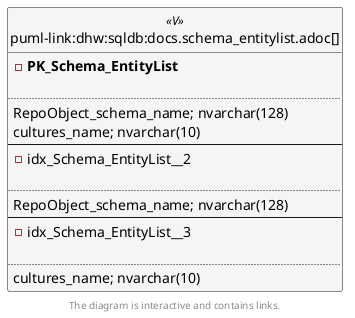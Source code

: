 @startuml
left to right direction
'top to bottom direction
hide circle
'avoide "." issues:
set namespaceSeparator none


skinparam class {
  BackgroundColor White
  BackgroundColor<<FN>> Yellow
  BackgroundColor<<FS>> Yellow
  BackgroundColor<<FT>> LightGray
  BackgroundColor<<IF>> Yellow
  BackgroundColor<<IS>> Yellow
  BackgroundColor<<P>> Aqua
  BackgroundColor<<PC>> Aqua
  BackgroundColor<<SN>> Yellow
  BackgroundColor<<SO>> SlateBlue
  BackgroundColor<<TF>> LightGray
  BackgroundColor<<TR>> Tomato
  BackgroundColor<<U>> White
  BackgroundColor<<V>> WhiteSmoke
  BackgroundColor<<X>> Aqua
  BackgroundColor<<external>> AliceBlue
}


entity "puml-link:dhw:sqldb:docs.schema_entitylist.adoc[]" as docs.Schema_EntityList << V >> {
- **PK_Schema_EntityList**

..
RepoObject_schema_name; nvarchar(128)
cultures_name; nvarchar(10)
--
- idx_Schema_EntityList__2

..
RepoObject_schema_name; nvarchar(128)
--
- idx_Schema_EntityList__3

..
cultures_name; nvarchar(10)
}

footer The diagram is interactive and contains links.
@enduml

